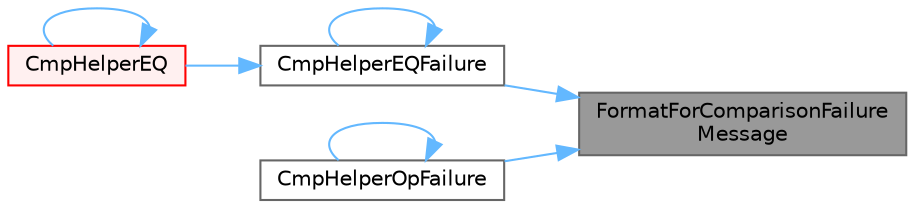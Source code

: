 digraph "FormatForComparisonFailureMessage"
{
 // LATEX_PDF_SIZE
  bgcolor="transparent";
  edge [fontname=Helvetica,fontsize=10,labelfontname=Helvetica,labelfontsize=10];
  node [fontname=Helvetica,fontsize=10,shape=box,height=0.2,width=0.4];
  rankdir="RL";
  Node1 [id="Node000001",label="FormatForComparisonFailure\lMessage",height=0.2,width=0.4,color="gray40", fillcolor="grey60", style="filled", fontcolor="black",tooltip=" "];
  Node1 -> Node2 [id="edge1_Node000001_Node000002",dir="back",color="steelblue1",style="solid",tooltip=" "];
  Node2 [id="Node000002",label="CmpHelperEQFailure",height=0.2,width=0.4,color="grey40", fillcolor="white", style="filled",URL="$namespacetesting_1_1internal.html#ad2326ef3522e0ea2603ef2fc6640fe26",tooltip=" "];
  Node2 -> Node3 [id="edge2_Node000002_Node000003",dir="back",color="steelblue1",style="solid",tooltip=" "];
  Node3 [id="Node000003",label="CmpHelperEQ",height=0.2,width=0.4,color="red", fillcolor="#FFF0F0", style="filled",URL="$namespacetesting_1_1internal.html#a5fa5e8b8d4b126616a657fbaa6b0cdf6",tooltip=" "];
  Node3 -> Node3 [id="edge3_Node000003_Node000003",dir="back",color="steelblue1",style="solid",tooltip=" "];
  Node2 -> Node2 [id="edge4_Node000002_Node000002",dir="back",color="steelblue1",style="solid",tooltip=" "];
  Node1 -> Node7 [id="edge5_Node000001_Node000007",dir="back",color="steelblue1",style="solid",tooltip=" "];
  Node7 [id="Node000007",label="CmpHelperOpFailure",height=0.2,width=0.4,color="grey40", fillcolor="white", style="filled",URL="$namespacetesting_1_1internal.html#aaab2c22fb71b2bb8e971fae4ae9a3bc4",tooltip=" "];
  Node7 -> Node7 [id="edge6_Node000007_Node000007",dir="back",color="steelblue1",style="solid",tooltip=" "];
}
